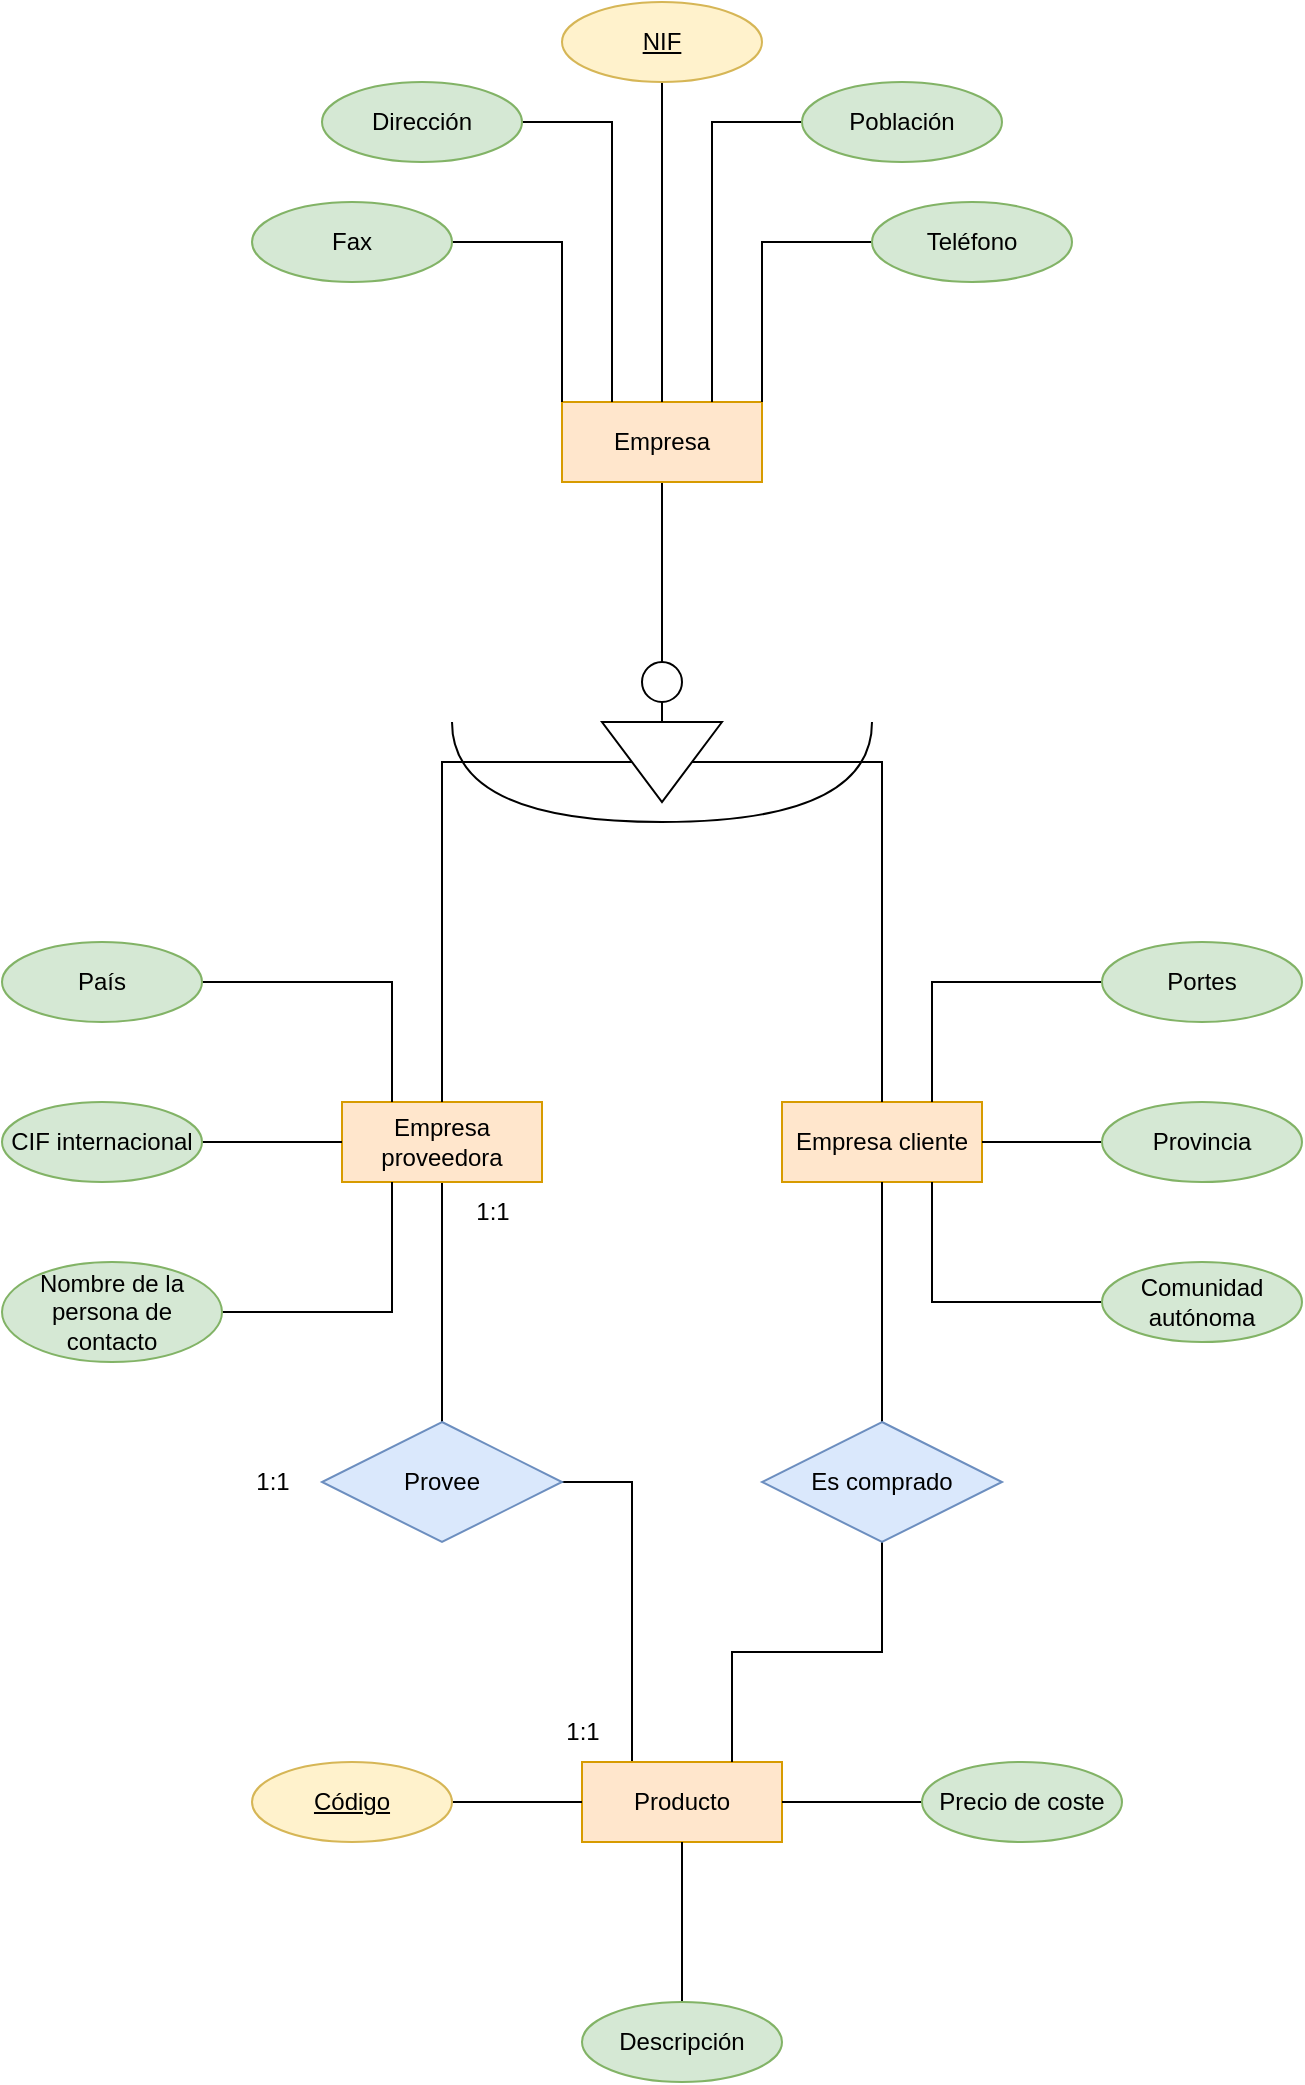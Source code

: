 <mxfile version="22.0.4" type="github">
  <diagram name="Page-1" id="SQlHLi2nuaAuHMBrgde0">
    <mxGraphModel dx="1434" dy="795" grid="1" gridSize="10" guides="1" tooltips="1" connect="1" arrows="1" fold="1" page="1" pageScale="1" pageWidth="850" pageHeight="1100" math="0" shadow="0">
      <root>
        <mxCell id="0" />
        <mxCell id="1" parent="0" />
        <mxCell id="tVb-DyFpI8IVHa5KmUKs-52" style="edgeStyle=orthogonalEdgeStyle;rounded=0;orthogonalLoop=1;jettySize=auto;html=1;endArrow=none;endFill=0;" edge="1" parent="1" source="tVb-DyFpI8IVHa5KmUKs-2" target="tVb-DyFpI8IVHa5KmUKs-7">
          <mxGeometry relative="1" as="geometry" />
        </mxCell>
        <mxCell id="tVb-DyFpI8IVHa5KmUKs-2" value="Empresa proveedora" style="whiteSpace=wrap;html=1;align=center;fillColor=#ffe6cc;strokeColor=#d79b00;" vertex="1" parent="1">
          <mxGeometry x="200" y="720" width="100" height="40" as="geometry" />
        </mxCell>
        <mxCell id="tVb-DyFpI8IVHa5KmUKs-3" value="Empresa cliente" style="whiteSpace=wrap;html=1;align=center;fillColor=#ffe6cc;strokeColor=#d79b00;" vertex="1" parent="1">
          <mxGeometry x="420" y="720" width="100" height="40" as="geometry" />
        </mxCell>
        <mxCell id="tVb-DyFpI8IVHa5KmUKs-54" style="edgeStyle=orthogonalEdgeStyle;rounded=0;orthogonalLoop=1;jettySize=auto;html=1;entryX=0.25;entryY=0;entryDx=0;entryDy=0;endArrow=none;endFill=0;" edge="1" parent="1" source="tVb-DyFpI8IVHa5KmUKs-7" target="tVb-DyFpI8IVHa5KmUKs-53">
          <mxGeometry relative="1" as="geometry" />
        </mxCell>
        <mxCell id="tVb-DyFpI8IVHa5KmUKs-7" value="Provee" style="shape=rhombus;perimeter=rhombusPerimeter;whiteSpace=wrap;html=1;align=center;fillColor=#dae8fc;strokeColor=#6c8ebf;" vertex="1" parent="1">
          <mxGeometry x="190" y="880" width="120" height="60" as="geometry" />
        </mxCell>
        <mxCell id="tVb-DyFpI8IVHa5KmUKs-20" style="edgeStyle=orthogonalEdgeStyle;rounded=0;orthogonalLoop=1;jettySize=auto;html=1;entryX=0;entryY=0.5;entryDx=0;entryDy=0;endArrow=none;endFill=0;" edge="1" parent="1" source="tVb-DyFpI8IVHa5KmUKs-16" target="tVb-DyFpI8IVHa5KmUKs-18">
          <mxGeometry relative="1" as="geometry" />
        </mxCell>
        <mxCell id="tVb-DyFpI8IVHa5KmUKs-16" value="Empresa" style="whiteSpace=wrap;html=1;align=center;fillColor=#ffe6cc;strokeColor=#d79b00;" vertex="1" parent="1">
          <mxGeometry x="310" y="370" width="100" height="40" as="geometry" />
        </mxCell>
        <mxCell id="tVb-DyFpI8IVHa5KmUKs-17" value="" style="ellipse;whiteSpace=wrap;html=1;aspect=fixed;" vertex="1" parent="1">
          <mxGeometry x="350" y="500" width="20" height="20" as="geometry" />
        </mxCell>
        <mxCell id="tVb-DyFpI8IVHa5KmUKs-23" style="edgeStyle=orthogonalEdgeStyle;rounded=0;orthogonalLoop=1;jettySize=auto;html=1;exitX=0.5;exitY=1;exitDx=0;exitDy=0;endArrow=none;endFill=0;" edge="1" parent="1" source="tVb-DyFpI8IVHa5KmUKs-18" target="tVb-DyFpI8IVHa5KmUKs-2">
          <mxGeometry relative="1" as="geometry" />
        </mxCell>
        <mxCell id="tVb-DyFpI8IVHa5KmUKs-24" style="edgeStyle=orthogonalEdgeStyle;rounded=0;orthogonalLoop=1;jettySize=auto;html=1;exitX=0.5;exitY=0;exitDx=0;exitDy=0;entryX=0.5;entryY=0;entryDx=0;entryDy=0;endArrow=none;endFill=0;" edge="1" parent="1" source="tVb-DyFpI8IVHa5KmUKs-18" target="tVb-DyFpI8IVHa5KmUKs-3">
          <mxGeometry relative="1" as="geometry" />
        </mxCell>
        <mxCell id="tVb-DyFpI8IVHa5KmUKs-18" value="" style="triangle;whiteSpace=wrap;html=1;direction=south;rotation=0;" vertex="1" parent="1">
          <mxGeometry x="330" y="530" width="60" height="40" as="geometry" />
        </mxCell>
        <mxCell id="tVb-DyFpI8IVHa5KmUKs-25" value="" style="shape=requiredInterface;html=1;verticalLabelPosition=bottom;sketch=0;direction=south;" vertex="1" parent="1">
          <mxGeometry x="255" y="530" width="210" height="50" as="geometry" />
        </mxCell>
        <mxCell id="tVb-DyFpI8IVHa5KmUKs-28" style="edgeStyle=orthogonalEdgeStyle;rounded=0;orthogonalLoop=1;jettySize=auto;html=1;entryX=0.5;entryY=0;entryDx=0;entryDy=0;endArrow=none;endFill=0;" edge="1" parent="1" source="tVb-DyFpI8IVHa5KmUKs-26" target="tVb-DyFpI8IVHa5KmUKs-16">
          <mxGeometry relative="1" as="geometry" />
        </mxCell>
        <mxCell id="tVb-DyFpI8IVHa5KmUKs-26" value="NIF" style="whiteSpace=wrap;html=1;align=center;shape=ellipse;perimeter=ellipsePerimeter;fontStyle=4;fillColor=#fff2cc;strokeColor=#d6b656;" vertex="1" parent="1">
          <mxGeometry x="310" y="170" width="100" height="40" as="geometry" />
        </mxCell>
        <mxCell id="tVb-DyFpI8IVHa5KmUKs-29" style="edgeStyle=orthogonalEdgeStyle;rounded=0;orthogonalLoop=1;jettySize=auto;html=1;entryX=0.25;entryY=0;entryDx=0;entryDy=0;endArrow=none;endFill=0;" edge="1" parent="1" source="tVb-DyFpI8IVHa5KmUKs-27" target="tVb-DyFpI8IVHa5KmUKs-16">
          <mxGeometry relative="1" as="geometry" />
        </mxCell>
        <mxCell id="tVb-DyFpI8IVHa5KmUKs-27" value="Dirección" style="ellipse;whiteSpace=wrap;html=1;align=center;fillColor=#d5e8d4;strokeColor=#82b366;" vertex="1" parent="1">
          <mxGeometry x="190" y="210" width="100" height="40" as="geometry" />
        </mxCell>
        <mxCell id="tVb-DyFpI8IVHa5KmUKs-33" style="edgeStyle=orthogonalEdgeStyle;rounded=0;orthogonalLoop=1;jettySize=auto;html=1;entryX=0.75;entryY=0;entryDx=0;entryDy=0;endArrow=none;endFill=0;" edge="1" parent="1" source="tVb-DyFpI8IVHa5KmUKs-31" target="tVb-DyFpI8IVHa5KmUKs-16">
          <mxGeometry relative="1" as="geometry" />
        </mxCell>
        <mxCell id="tVb-DyFpI8IVHa5KmUKs-31" value="Población" style="ellipse;whiteSpace=wrap;html=1;align=center;fillColor=#d5e8d4;strokeColor=#82b366;" vertex="1" parent="1">
          <mxGeometry x="430" y="210" width="100" height="40" as="geometry" />
        </mxCell>
        <mxCell id="tVb-DyFpI8IVHa5KmUKs-37" style="edgeStyle=orthogonalEdgeStyle;rounded=0;orthogonalLoop=1;jettySize=auto;html=1;entryX=1;entryY=0;entryDx=0;entryDy=0;endArrow=none;endFill=0;" edge="1" parent="1" source="tVb-DyFpI8IVHa5KmUKs-34" target="tVb-DyFpI8IVHa5KmUKs-16">
          <mxGeometry relative="1" as="geometry" />
        </mxCell>
        <mxCell id="tVb-DyFpI8IVHa5KmUKs-34" value="Teléfono" style="ellipse;whiteSpace=wrap;html=1;align=center;fillColor=#d5e8d4;strokeColor=#82b366;" vertex="1" parent="1">
          <mxGeometry x="465" y="270" width="100" height="40" as="geometry" />
        </mxCell>
        <mxCell id="tVb-DyFpI8IVHa5KmUKs-36" style="edgeStyle=orthogonalEdgeStyle;rounded=0;orthogonalLoop=1;jettySize=auto;html=1;entryX=0;entryY=0;entryDx=0;entryDy=0;endArrow=none;endFill=0;" edge="1" parent="1" source="tVb-DyFpI8IVHa5KmUKs-35" target="tVb-DyFpI8IVHa5KmUKs-16">
          <mxGeometry relative="1" as="geometry" />
        </mxCell>
        <mxCell id="tVb-DyFpI8IVHa5KmUKs-35" value="Fax" style="ellipse;whiteSpace=wrap;html=1;align=center;fillColor=#d5e8d4;strokeColor=#82b366;" vertex="1" parent="1">
          <mxGeometry x="155" y="270" width="100" height="40" as="geometry" />
        </mxCell>
        <mxCell id="tVb-DyFpI8IVHa5KmUKs-39" style="edgeStyle=orthogonalEdgeStyle;rounded=0;orthogonalLoop=1;jettySize=auto;html=1;entryX=1;entryY=0.5;entryDx=0;entryDy=0;endArrow=none;endFill=0;" edge="1" parent="1" source="tVb-DyFpI8IVHa5KmUKs-38" target="tVb-DyFpI8IVHa5KmUKs-3">
          <mxGeometry relative="1" as="geometry" />
        </mxCell>
        <mxCell id="tVb-DyFpI8IVHa5KmUKs-38" value="Provincia" style="ellipse;whiteSpace=wrap;html=1;align=center;fillColor=#d5e8d4;strokeColor=#82b366;" vertex="1" parent="1">
          <mxGeometry x="580" y="720" width="100" height="40" as="geometry" />
        </mxCell>
        <mxCell id="tVb-DyFpI8IVHa5KmUKs-41" style="edgeStyle=orthogonalEdgeStyle;rounded=0;orthogonalLoop=1;jettySize=auto;html=1;entryX=0.75;entryY=1;entryDx=0;entryDy=0;endArrow=none;endFill=0;" edge="1" parent="1" source="tVb-DyFpI8IVHa5KmUKs-40" target="tVb-DyFpI8IVHa5KmUKs-3">
          <mxGeometry relative="1" as="geometry" />
        </mxCell>
        <mxCell id="tVb-DyFpI8IVHa5KmUKs-40" value="&lt;div&gt;Comunidad autónoma&lt;/div&gt;" style="ellipse;whiteSpace=wrap;html=1;align=center;fillColor=#d5e8d4;strokeColor=#82b366;" vertex="1" parent="1">
          <mxGeometry x="580" y="800" width="100" height="40" as="geometry" />
        </mxCell>
        <mxCell id="tVb-DyFpI8IVHa5KmUKs-45" style="edgeStyle=orthogonalEdgeStyle;rounded=0;orthogonalLoop=1;jettySize=auto;html=1;entryX=0.75;entryY=0;entryDx=0;entryDy=0;endArrow=none;endFill=0;" edge="1" parent="1" source="tVb-DyFpI8IVHa5KmUKs-44" target="tVb-DyFpI8IVHa5KmUKs-3">
          <mxGeometry relative="1" as="geometry" />
        </mxCell>
        <mxCell id="tVb-DyFpI8IVHa5KmUKs-44" value="Portes" style="ellipse;whiteSpace=wrap;html=1;align=center;fillColor=#d5e8d4;strokeColor=#82b366;" vertex="1" parent="1">
          <mxGeometry x="580" y="640" width="100" height="40" as="geometry" />
        </mxCell>
        <mxCell id="tVb-DyFpI8IVHa5KmUKs-47" style="edgeStyle=orthogonalEdgeStyle;rounded=0;orthogonalLoop=1;jettySize=auto;html=1;entryX=0.25;entryY=0;entryDx=0;entryDy=0;endArrow=none;endFill=0;" edge="1" parent="1" source="tVb-DyFpI8IVHa5KmUKs-46" target="tVb-DyFpI8IVHa5KmUKs-2">
          <mxGeometry relative="1" as="geometry" />
        </mxCell>
        <mxCell id="tVb-DyFpI8IVHa5KmUKs-46" value="País" style="ellipse;whiteSpace=wrap;html=1;align=center;fillColor=#d5e8d4;strokeColor=#82b366;" vertex="1" parent="1">
          <mxGeometry x="30" y="640" width="100" height="40" as="geometry" />
        </mxCell>
        <mxCell id="tVb-DyFpI8IVHa5KmUKs-49" style="edgeStyle=orthogonalEdgeStyle;rounded=0;orthogonalLoop=1;jettySize=auto;html=1;endArrow=none;endFill=0;" edge="1" parent="1" source="tVb-DyFpI8IVHa5KmUKs-48" target="tVb-DyFpI8IVHa5KmUKs-2">
          <mxGeometry relative="1" as="geometry" />
        </mxCell>
        <mxCell id="tVb-DyFpI8IVHa5KmUKs-48" value="CIF internacional" style="ellipse;whiteSpace=wrap;html=1;align=center;fillColor=#d5e8d4;strokeColor=#82b366;" vertex="1" parent="1">
          <mxGeometry x="30" y="720" width="100" height="40" as="geometry" />
        </mxCell>
        <mxCell id="tVb-DyFpI8IVHa5KmUKs-51" style="edgeStyle=orthogonalEdgeStyle;rounded=0;orthogonalLoop=1;jettySize=auto;html=1;entryX=0.25;entryY=1;entryDx=0;entryDy=0;endArrow=none;endFill=0;" edge="1" parent="1" source="tVb-DyFpI8IVHa5KmUKs-50" target="tVb-DyFpI8IVHa5KmUKs-2">
          <mxGeometry relative="1" as="geometry" />
        </mxCell>
        <mxCell id="tVb-DyFpI8IVHa5KmUKs-50" value="Nombre de la persona de contacto" style="ellipse;whiteSpace=wrap;html=1;align=center;fillColor=#d5e8d4;strokeColor=#82b366;" vertex="1" parent="1">
          <mxGeometry x="30" y="800" width="110" height="50" as="geometry" />
        </mxCell>
        <mxCell id="tVb-DyFpI8IVHa5KmUKs-53" value="Producto" style="whiteSpace=wrap;html=1;align=center;fillColor=#ffe6cc;strokeColor=#d79b00;" vertex="1" parent="1">
          <mxGeometry x="320" y="1050" width="100" height="40" as="geometry" />
        </mxCell>
        <mxCell id="tVb-DyFpI8IVHa5KmUKs-56" style="edgeStyle=orthogonalEdgeStyle;rounded=0;orthogonalLoop=1;jettySize=auto;html=1;entryX=0;entryY=0.5;entryDx=0;entryDy=0;endArrow=none;endFill=0;" edge="1" parent="1" source="tVb-DyFpI8IVHa5KmUKs-55" target="tVb-DyFpI8IVHa5KmUKs-53">
          <mxGeometry relative="1" as="geometry" />
        </mxCell>
        <mxCell id="tVb-DyFpI8IVHa5KmUKs-55" value="Código" style="whiteSpace=wrap;html=1;align=center;fillColor=#fff2cc;strokeColor=#d6b656;shape=ellipse;perimeter=ellipsePerimeter;fontStyle=4;" vertex="1" parent="1">
          <mxGeometry x="155" y="1050" width="100" height="40" as="geometry" />
        </mxCell>
        <mxCell id="tVb-DyFpI8IVHa5KmUKs-58" style="edgeStyle=orthogonalEdgeStyle;rounded=0;orthogonalLoop=1;jettySize=auto;html=1;entryX=0.5;entryY=1;entryDx=0;entryDy=0;endArrow=none;endFill=0;" edge="1" parent="1" source="tVb-DyFpI8IVHa5KmUKs-57" target="tVb-DyFpI8IVHa5KmUKs-53">
          <mxGeometry relative="1" as="geometry" />
        </mxCell>
        <mxCell id="tVb-DyFpI8IVHa5KmUKs-57" value="Descripción" style="ellipse;whiteSpace=wrap;html=1;align=center;fillColor=#d5e8d4;strokeColor=#82b366;" vertex="1" parent="1">
          <mxGeometry x="320" y="1170" width="100" height="40" as="geometry" />
        </mxCell>
        <mxCell id="tVb-DyFpI8IVHa5KmUKs-60" style="edgeStyle=orthogonalEdgeStyle;rounded=0;orthogonalLoop=1;jettySize=auto;html=1;entryX=1;entryY=0.5;entryDx=0;entryDy=0;endArrow=none;endFill=0;" edge="1" parent="1" source="tVb-DyFpI8IVHa5KmUKs-59" target="tVb-DyFpI8IVHa5KmUKs-53">
          <mxGeometry relative="1" as="geometry" />
        </mxCell>
        <mxCell id="tVb-DyFpI8IVHa5KmUKs-59" value="Precio de coste" style="ellipse;whiteSpace=wrap;html=1;align=center;fillColor=#d5e8d4;strokeColor=#82b366;" vertex="1" parent="1">
          <mxGeometry x="490" y="1050" width="100" height="40" as="geometry" />
        </mxCell>
        <mxCell id="tVb-DyFpI8IVHa5KmUKs-61" value="1:1" style="text;html=1;align=center;verticalAlign=middle;resizable=0;points=[];autosize=1;strokeColor=none;fillColor=none;" vertex="1" parent="1">
          <mxGeometry x="300" y="1020" width="40" height="30" as="geometry" />
        </mxCell>
        <mxCell id="tVb-DyFpI8IVHa5KmUKs-62" value="1:1" style="text;html=1;align=center;verticalAlign=middle;resizable=0;points=[];autosize=1;strokeColor=none;fillColor=none;" vertex="1" parent="1">
          <mxGeometry x="255" y="760" width="40" height="30" as="geometry" />
        </mxCell>
        <mxCell id="tVb-DyFpI8IVHa5KmUKs-63" value="1:1" style="text;html=1;align=center;verticalAlign=middle;resizable=0;points=[];autosize=1;strokeColor=none;fillColor=none;" vertex="1" parent="1">
          <mxGeometry x="145" y="895" width="40" height="30" as="geometry" />
        </mxCell>
        <mxCell id="tVb-DyFpI8IVHa5KmUKs-65" style="edgeStyle=orthogonalEdgeStyle;rounded=0;orthogonalLoop=1;jettySize=auto;html=1;entryX=0.5;entryY=1;entryDx=0;entryDy=0;endArrow=none;endFill=0;" edge="1" parent="1" source="tVb-DyFpI8IVHa5KmUKs-64" target="tVb-DyFpI8IVHa5KmUKs-3">
          <mxGeometry relative="1" as="geometry" />
        </mxCell>
        <mxCell id="tVb-DyFpI8IVHa5KmUKs-66" style="edgeStyle=orthogonalEdgeStyle;rounded=0;orthogonalLoop=1;jettySize=auto;html=1;entryX=0.75;entryY=0;entryDx=0;entryDy=0;endArrow=none;endFill=0;" edge="1" parent="1" source="tVb-DyFpI8IVHa5KmUKs-64" target="tVb-DyFpI8IVHa5KmUKs-53">
          <mxGeometry relative="1" as="geometry" />
        </mxCell>
        <mxCell id="tVb-DyFpI8IVHa5KmUKs-64" value="Es comprado" style="shape=rhombus;perimeter=rhombusPerimeter;whiteSpace=wrap;html=1;align=center;fillColor=#dae8fc;strokeColor=#6c8ebf;" vertex="1" parent="1">
          <mxGeometry x="410" y="880" width="120" height="60" as="geometry" />
        </mxCell>
      </root>
    </mxGraphModel>
  </diagram>
</mxfile>
